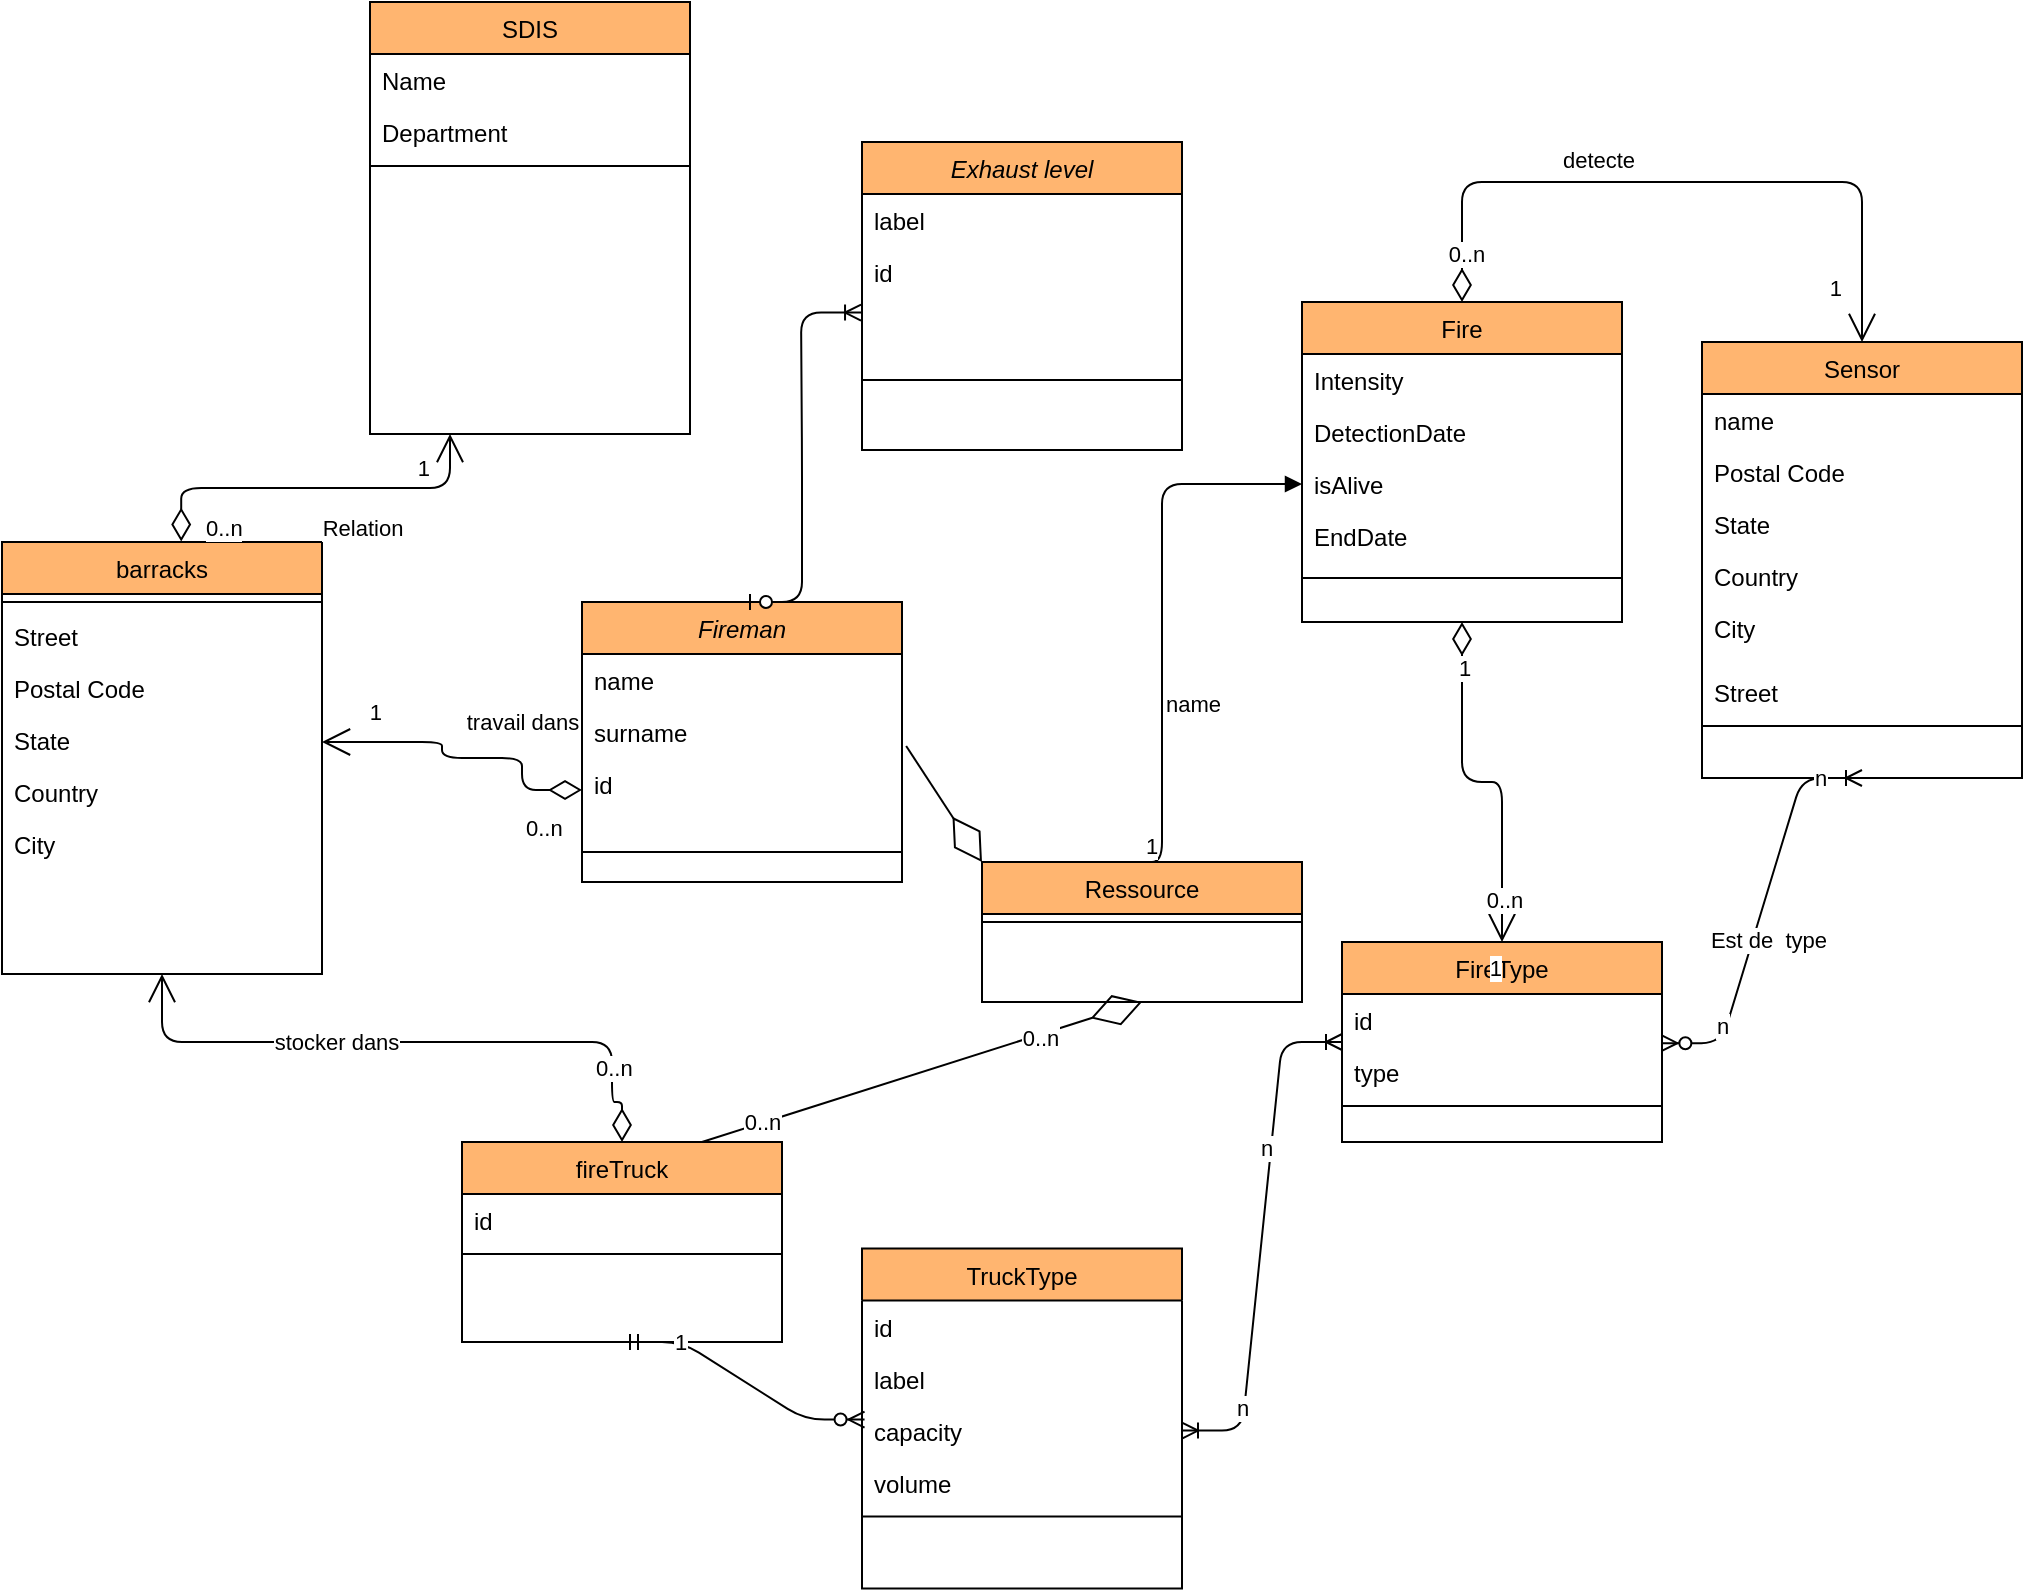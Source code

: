 <mxfile version="14.0.0" type="github">
  <diagram id="C5RBs43oDa-KdzZeNtuy" name="Page-1">
    <mxGraphModel dx="2302" dy="2361" grid="1" gridSize="10" guides="1" tooltips="1" connect="1" arrows="1" fold="1" page="1" pageScale="1" pageWidth="827" pageHeight="1169" math="0" shadow="0" extFonts="Permanent Marker^https://fonts.googleapis.com/css?family=Permanent+Marker">
      <root>
        <mxCell id="WIyWlLk6GJQsqaUBKTNV-0" />
        <mxCell id="WIyWlLk6GJQsqaUBKTNV-1" parent="WIyWlLk6GJQsqaUBKTNV-0" />
        <mxCell id="zkfFHV4jXpPFQw0GAbJ--0" value="Fireman" style="swimlane;fontStyle=2;align=center;verticalAlign=top;childLayout=stackLayout;horizontal=1;startSize=26;horizontalStack=0;resizeParent=1;resizeLast=0;collapsible=1;marginBottom=0;rounded=0;shadow=0;strokeWidth=1;fillColor=#FFB570;" parent="WIyWlLk6GJQsqaUBKTNV-1" vertex="1">
          <mxGeometry x="360" y="290" width="160" height="140" as="geometry">
            <mxRectangle x="230" y="140" width="160" height="26" as="alternateBounds" />
          </mxGeometry>
        </mxCell>
        <mxCell id="zkfFHV4jXpPFQw0GAbJ--1" value="name" style="text;align=left;verticalAlign=top;spacingLeft=4;spacingRight=4;overflow=hidden;rotatable=0;points=[[0,0.5],[1,0.5]];portConstraint=eastwest;" parent="zkfFHV4jXpPFQw0GAbJ--0" vertex="1">
          <mxGeometry y="26" width="160" height="26" as="geometry" />
        </mxCell>
        <mxCell id="zkfFHV4jXpPFQw0GAbJ--2" value="surname" style="text;align=left;verticalAlign=top;spacingLeft=4;spacingRight=4;overflow=hidden;rotatable=0;points=[[0,0.5],[1,0.5]];portConstraint=eastwest;rounded=0;shadow=0;html=0;" parent="zkfFHV4jXpPFQw0GAbJ--0" vertex="1">
          <mxGeometry y="52" width="160" height="26" as="geometry" />
        </mxCell>
        <mxCell id="zkfFHV4jXpPFQw0GAbJ--3" value="id" style="text;align=left;verticalAlign=top;spacingLeft=4;spacingRight=4;overflow=hidden;rotatable=0;points=[[0,0.5],[1,0.5]];portConstraint=eastwest;rounded=0;shadow=0;html=0;" parent="zkfFHV4jXpPFQw0GAbJ--0" vertex="1">
          <mxGeometry y="78" width="160" height="32" as="geometry" />
        </mxCell>
        <mxCell id="zkfFHV4jXpPFQw0GAbJ--4" value="" style="line;html=1;strokeWidth=1;align=left;verticalAlign=middle;spacingTop=-1;spacingLeft=3;spacingRight=3;rotatable=0;labelPosition=right;points=[];portConstraint=eastwest;" parent="zkfFHV4jXpPFQw0GAbJ--0" vertex="1">
          <mxGeometry y="110" width="160" height="30" as="geometry" />
        </mxCell>
        <mxCell id="zkfFHV4jXpPFQw0GAbJ--17" value="barracks" style="swimlane;fontStyle=0;align=center;verticalAlign=top;childLayout=stackLayout;horizontal=1;startSize=26;horizontalStack=0;resizeParent=1;resizeLast=0;collapsible=1;marginBottom=0;rounded=0;shadow=0;strokeWidth=1;fillColor=#FFB570;" parent="WIyWlLk6GJQsqaUBKTNV-1" vertex="1">
          <mxGeometry x="70" y="260" width="160" height="216" as="geometry">
            <mxRectangle x="90" y="20" width="160" height="26" as="alternateBounds" />
          </mxGeometry>
        </mxCell>
        <mxCell id="zkfFHV4jXpPFQw0GAbJ--23" value="" style="line;html=1;strokeWidth=1;align=left;verticalAlign=middle;spacingTop=-1;spacingLeft=3;spacingRight=3;rotatable=0;labelPosition=right;points=[];portConstraint=eastwest;" parent="zkfFHV4jXpPFQw0GAbJ--17" vertex="1">
          <mxGeometry y="26" width="160" height="8" as="geometry" />
        </mxCell>
        <mxCell id="6UuoRJ6_l8Mqefl_Qb9X-63" value="Street" style="text;align=left;verticalAlign=top;spacingLeft=4;spacingRight=4;overflow=hidden;rotatable=0;points=[[0,0.5],[1,0.5]];portConstraint=eastwest;rounded=0;shadow=0;html=0;" parent="zkfFHV4jXpPFQw0GAbJ--17" vertex="1">
          <mxGeometry y="34" width="160" height="26" as="geometry" />
        </mxCell>
        <mxCell id="6UuoRJ6_l8Mqefl_Qb9X-67" value="Postal Code" style="text;align=left;verticalAlign=top;spacingLeft=4;spacingRight=4;overflow=hidden;rotatable=0;points=[[0,0.5],[1,0.5]];portConstraint=eastwest;rounded=0;shadow=0;html=0;" parent="zkfFHV4jXpPFQw0GAbJ--17" vertex="1">
          <mxGeometry y="60" width="160" height="26" as="geometry" />
        </mxCell>
        <mxCell id="6UuoRJ6_l8Mqefl_Qb9X-66" value="State" style="text;align=left;verticalAlign=top;spacingLeft=4;spacingRight=4;overflow=hidden;rotatable=0;points=[[0,0.5],[1,0.5]];portConstraint=eastwest;rounded=0;shadow=0;html=0;" parent="zkfFHV4jXpPFQw0GAbJ--17" vertex="1">
          <mxGeometry y="86" width="160" height="26" as="geometry" />
        </mxCell>
        <mxCell id="6UuoRJ6_l8Mqefl_Qb9X-65" value="Country" style="text;align=left;verticalAlign=top;spacingLeft=4;spacingRight=4;overflow=hidden;rotatable=0;points=[[0,0.5],[1,0.5]];portConstraint=eastwest;rounded=0;shadow=0;html=0;" parent="zkfFHV4jXpPFQw0GAbJ--17" vertex="1">
          <mxGeometry y="112" width="160" height="26" as="geometry" />
        </mxCell>
        <mxCell id="6UuoRJ6_l8Mqefl_Qb9X-64" value="City" style="text;align=left;verticalAlign=top;spacingLeft=4;spacingRight=4;overflow=hidden;rotatable=0;points=[[0,0.5],[1,0.5]];portConstraint=eastwest;rounded=0;shadow=0;html=0;" parent="zkfFHV4jXpPFQw0GAbJ--17" vertex="1">
          <mxGeometry y="138" width="160" height="32" as="geometry" />
        </mxCell>
        <mxCell id="6XxaoCj_2Q5xRi3HVW1I-3" value="fireTruck" style="swimlane;fontStyle=0;align=center;verticalAlign=top;childLayout=stackLayout;horizontal=1;startSize=26;horizontalStack=0;resizeParent=1;resizeLast=0;collapsible=1;marginBottom=0;rounded=0;shadow=0;strokeWidth=1;fillColor=#FFB570;" parent="WIyWlLk6GJQsqaUBKTNV-1" vertex="1">
          <mxGeometry x="300" y="560" width="160" height="100" as="geometry">
            <mxRectangle x="334" y="380" width="160" height="26" as="alternateBounds" />
          </mxGeometry>
        </mxCell>
        <mxCell id="6XxaoCj_2Q5xRi3HVW1I-4" value="id" style="text;align=left;verticalAlign=top;spacingLeft=4;spacingRight=4;overflow=hidden;rotatable=0;points=[[0,0.5],[1,0.5]];portConstraint=eastwest;" parent="6XxaoCj_2Q5xRi3HVW1I-3" vertex="1">
          <mxGeometry y="26" width="160" height="26" as="geometry" />
        </mxCell>
        <mxCell id="6XxaoCj_2Q5xRi3HVW1I-9" value="" style="line;html=1;strokeWidth=1;align=left;verticalAlign=middle;spacingTop=-1;spacingLeft=3;spacingRight=3;rotatable=0;labelPosition=right;points=[];portConstraint=eastwest;" parent="6XxaoCj_2Q5xRi3HVW1I-3" vertex="1">
          <mxGeometry y="52" width="160" height="8" as="geometry" />
        </mxCell>
        <mxCell id="6XxaoCj_2Q5xRi3HVW1I-12" value="travail dans" style="endArrow=open;html=1;endSize=12;startArrow=diamondThin;startSize=14;startFill=0;edgeStyle=orthogonalEdgeStyle;exitX=0;exitY=0.5;exitDx=0;exitDy=0;" parent="WIyWlLk6GJQsqaUBKTNV-1" source="zkfFHV4jXpPFQw0GAbJ--3" target="6UuoRJ6_l8Mqefl_Qb9X-66" edge="1">
          <mxGeometry x="-0.403" y="-18" relative="1" as="geometry">
            <mxPoint x="230" y="345" as="sourcePoint" />
            <mxPoint x="260" y="240" as="targetPoint" />
            <Array as="points">
              <mxPoint x="330" y="384" />
              <mxPoint x="330" y="368" />
              <mxPoint x="290" y="368" />
              <mxPoint x="290" y="360" />
            </Array>
            <mxPoint as="offset" />
          </mxGeometry>
        </mxCell>
        <mxCell id="6XxaoCj_2Q5xRi3HVW1I-13" value="0..n" style="edgeLabel;resizable=0;html=1;align=left;verticalAlign=top;" parent="6XxaoCj_2Q5xRi3HVW1I-12" connectable="0" vertex="1">
          <mxGeometry x="-1" relative="1" as="geometry">
            <mxPoint x="-30" y="6" as="offset" />
          </mxGeometry>
        </mxCell>
        <mxCell id="6XxaoCj_2Q5xRi3HVW1I-14" value="1" style="edgeLabel;resizable=0;html=1;align=right;verticalAlign=top;" parent="6XxaoCj_2Q5xRi3HVW1I-12" connectable="0" vertex="1">
          <mxGeometry x="1" relative="1" as="geometry">
            <mxPoint x="30" y="-28" as="offset" />
          </mxGeometry>
        </mxCell>
        <mxCell id="6XxaoCj_2Q5xRi3HVW1I-15" value="stocker dans" style="endArrow=open;html=1;endSize=12;startArrow=diamondThin;startSize=14;startFill=0;edgeStyle=orthogonalEdgeStyle;exitX=0.5;exitY=0;exitDx=0;exitDy=0;entryX=0.5;entryY=1;entryDx=0;entryDy=0;" parent="WIyWlLk6GJQsqaUBKTNV-1" source="6XxaoCj_2Q5xRi3HVW1I-3" target="zkfFHV4jXpPFQw0GAbJ--17" edge="1">
          <mxGeometry x="0.233" relative="1" as="geometry">
            <mxPoint x="390" y="170" as="sourcePoint" />
            <mxPoint x="250.0" y="163.059" as="targetPoint" />
            <Array as="points">
              <mxPoint x="380" y="540" />
              <mxPoint x="375" y="540" />
              <mxPoint x="375" y="510" />
              <mxPoint x="150" y="510" />
            </Array>
            <mxPoint as="offset" />
          </mxGeometry>
        </mxCell>
        <mxCell id="6XxaoCj_2Q5xRi3HVW1I-16" value="0..n" style="edgeLabel;resizable=0;html=1;align=left;verticalAlign=top;" parent="6XxaoCj_2Q5xRi3HVW1I-15" connectable="0" vertex="1">
          <mxGeometry x="-1" relative="1" as="geometry">
            <mxPoint x="-15.16" y="-50" as="offset" />
          </mxGeometry>
        </mxCell>
        <mxCell id="6XxaoCj_2Q5xRi3HVW1I-18" value="Fire" style="swimlane;fontStyle=0;align=center;verticalAlign=top;childLayout=stackLayout;horizontal=1;startSize=26;horizontalStack=0;resizeParent=1;resizeLast=0;collapsible=1;marginBottom=0;rounded=0;shadow=0;strokeWidth=1;fillColor=#FFB570;" parent="WIyWlLk6GJQsqaUBKTNV-1" vertex="1">
          <mxGeometry x="720" y="140" width="160" height="160" as="geometry">
            <mxRectangle x="550" y="140" width="160" height="26" as="alternateBounds" />
          </mxGeometry>
        </mxCell>
        <mxCell id="6XxaoCj_2Q5xRi3HVW1I-26" value="Intensity&#xa;" style="text;align=left;verticalAlign=top;spacingLeft=4;spacingRight=4;overflow=hidden;rotatable=0;points=[[0,0.5],[1,0.5]];portConstraint=eastwest;rounded=0;shadow=0;html=0;" parent="6XxaoCj_2Q5xRi3HVW1I-18" vertex="1">
          <mxGeometry y="26" width="160" height="26" as="geometry" />
        </mxCell>
        <mxCell id="6XxaoCj_2Q5xRi3HVW1I-27" value="DetectionDate" style="text;align=left;verticalAlign=top;spacingLeft=4;spacingRight=4;overflow=hidden;rotatable=0;points=[[0,0.5],[1,0.5]];portConstraint=eastwest;rounded=0;shadow=0;html=0;" parent="6XxaoCj_2Q5xRi3HVW1I-18" vertex="1">
          <mxGeometry y="52" width="160" height="26" as="geometry" />
        </mxCell>
        <mxCell id="6XxaoCj_2Q5xRi3HVW1I-29" value="isAlive" style="text;align=left;verticalAlign=top;spacingLeft=4;spacingRight=4;overflow=hidden;rotatable=0;points=[[0,0.5],[1,0.5]];portConstraint=eastwest;rounded=0;shadow=0;html=0;" parent="6XxaoCj_2Q5xRi3HVW1I-18" vertex="1">
          <mxGeometry y="78" width="160" height="26" as="geometry" />
        </mxCell>
        <mxCell id="6XxaoCj_2Q5xRi3HVW1I-30" value="EndDate" style="text;align=left;verticalAlign=top;spacingLeft=4;spacingRight=4;overflow=hidden;rotatable=0;points=[[0,0.5],[1,0.5]];portConstraint=eastwest;rounded=0;shadow=0;html=0;" parent="6XxaoCj_2Q5xRi3HVW1I-18" vertex="1">
          <mxGeometry y="104" width="160" height="30" as="geometry" />
        </mxCell>
        <mxCell id="6XxaoCj_2Q5xRi3HVW1I-24" value="" style="line;html=1;strokeWidth=1;align=left;verticalAlign=middle;spacingTop=-1;spacingLeft=3;spacingRight=3;rotatable=0;labelPosition=right;points=[];portConstraint=eastwest;" parent="6XxaoCj_2Q5xRi3HVW1I-18" vertex="1">
          <mxGeometry y="134" width="160" height="8" as="geometry" />
        </mxCell>
        <mxCell id="6XxaoCj_2Q5xRi3HVW1I-31" value="SDIS" style="swimlane;fontStyle=0;align=center;verticalAlign=top;childLayout=stackLayout;horizontal=1;startSize=26;horizontalStack=0;resizeParent=1;resizeLast=0;collapsible=1;marginBottom=0;rounded=0;shadow=0;strokeWidth=1;fillColor=#FFB570;" parent="WIyWlLk6GJQsqaUBKTNV-1" vertex="1">
          <mxGeometry x="254" y="-10" width="160" height="216" as="geometry">
            <mxRectangle x="550" y="140" width="160" height="26" as="alternateBounds" />
          </mxGeometry>
        </mxCell>
        <mxCell id="6XxaoCj_2Q5xRi3HVW1I-32" value="Name&#xa;" style="text;align=left;verticalAlign=top;spacingLeft=4;spacingRight=4;overflow=hidden;rotatable=0;points=[[0,0.5],[1,0.5]];portConstraint=eastwest;" parent="6XxaoCj_2Q5xRi3HVW1I-31" vertex="1">
          <mxGeometry y="26" width="160" height="26" as="geometry" />
        </mxCell>
        <mxCell id="6XxaoCj_2Q5xRi3HVW1I-34" value="Department&#xa;" style="text;align=left;verticalAlign=top;spacingLeft=4;spacingRight=4;overflow=hidden;rotatable=0;points=[[0,0.5],[1,0.5]];portConstraint=eastwest;rounded=0;shadow=0;html=0;" parent="6XxaoCj_2Q5xRi3HVW1I-31" vertex="1">
          <mxGeometry y="52" width="160" height="26" as="geometry" />
        </mxCell>
        <mxCell id="6XxaoCj_2Q5xRi3HVW1I-37" value="" style="line;html=1;strokeWidth=1;align=left;verticalAlign=middle;spacingTop=-1;spacingLeft=3;spacingRight=3;rotatable=0;labelPosition=right;points=[];portConstraint=eastwest;" parent="6XxaoCj_2Q5xRi3HVW1I-31" vertex="1">
          <mxGeometry y="78" width="160" height="8" as="geometry" />
        </mxCell>
        <mxCell id="6XxaoCj_2Q5xRi3HVW1I-41" value="Relation" style="endArrow=open;html=1;endSize=12;startArrow=diamondThin;startSize=14;startFill=0;edgeStyle=orthogonalEdgeStyle;exitX=0.56;exitY=-0.001;exitDx=0;exitDy=0;exitPerimeter=0;entryX=0.25;entryY=1;entryDx=0;entryDy=0;" parent="WIyWlLk6GJQsqaUBKTNV-1" source="zkfFHV4jXpPFQw0GAbJ--17" target="6XxaoCj_2Q5xRi3HVW1I-31" edge="1">
          <mxGeometry x="0.25" y="-20" relative="1" as="geometry">
            <mxPoint x="170" y="-40" as="sourcePoint" />
            <mxPoint x="330" y="-40" as="targetPoint" />
            <mxPoint as="offset" />
          </mxGeometry>
        </mxCell>
        <mxCell id="6XxaoCj_2Q5xRi3HVW1I-42" value="0..n" style="edgeLabel;resizable=0;html=1;align=left;verticalAlign=top;" parent="6XxaoCj_2Q5xRi3HVW1I-41" connectable="0" vertex="1">
          <mxGeometry x="-1" relative="1" as="geometry">
            <mxPoint x="10.4" y="-19.78" as="offset" />
          </mxGeometry>
        </mxCell>
        <mxCell id="6XxaoCj_2Q5xRi3HVW1I-43" value="1" style="edgeLabel;resizable=0;html=1;align=right;verticalAlign=top;" parent="6XxaoCj_2Q5xRi3HVW1I-41" connectable="0" vertex="1">
          <mxGeometry x="1" relative="1" as="geometry">
            <mxPoint x="-10" y="3.97" as="offset" />
          </mxGeometry>
        </mxCell>
        <mxCell id="6XxaoCj_2Q5xRi3HVW1I-48" value="Ressource" style="swimlane;fontStyle=0;align=center;verticalAlign=top;childLayout=stackLayout;horizontal=1;startSize=26;horizontalStack=0;resizeParent=1;resizeLast=0;collapsible=1;marginBottom=0;rounded=0;shadow=0;strokeWidth=1;fillColor=#FFB570;" parent="WIyWlLk6GJQsqaUBKTNV-1" vertex="1">
          <mxGeometry x="560" y="420" width="160" height="70" as="geometry">
            <mxRectangle x="550" y="140" width="160" height="26" as="alternateBounds" />
          </mxGeometry>
        </mxCell>
        <mxCell id="6XxaoCj_2Q5xRi3HVW1I-54" value="" style="line;html=1;strokeWidth=1;align=left;verticalAlign=middle;spacingTop=-1;spacingLeft=3;spacingRight=3;rotatable=0;labelPosition=right;points=[];portConstraint=eastwest;" parent="6XxaoCj_2Q5xRi3HVW1I-48" vertex="1">
          <mxGeometry y="26" width="160" height="8" as="geometry" />
        </mxCell>
        <mxCell id="6XxaoCj_2Q5xRi3HVW1I-56" value="name" style="endArrow=block;endFill=1;html=1;edgeStyle=orthogonalEdgeStyle;align=left;verticalAlign=top;exitX=0.5;exitY=0;exitDx=0;exitDy=0;entryX=0;entryY=0.5;entryDx=0;entryDy=0;" parent="WIyWlLk6GJQsqaUBKTNV-1" source="6XxaoCj_2Q5xRi3HVW1I-48" target="6XxaoCj_2Q5xRi3HVW1I-29" edge="1">
          <mxGeometry x="-0.238" relative="1" as="geometry">
            <mxPoint x="560" y="117" as="sourcePoint" />
            <mxPoint x="670" y="210" as="targetPoint" />
            <mxPoint as="offset" />
            <Array as="points">
              <mxPoint x="650" y="231" />
            </Array>
          </mxGeometry>
        </mxCell>
        <mxCell id="6XxaoCj_2Q5xRi3HVW1I-57" value="1" style="edgeLabel;resizable=0;html=1;align=left;verticalAlign=bottom;" parent="6XxaoCj_2Q5xRi3HVW1I-56" connectable="0" vertex="1">
          <mxGeometry x="-1" relative="1" as="geometry" />
        </mxCell>
        <mxCell id="6XxaoCj_2Q5xRi3HVW1I-65" value="" style="endArrow=diamondThin;endFill=0;endSize=24;html=1;exitX=1.013;exitY=0.769;exitDx=0;exitDy=0;entryX=0;entryY=0;entryDx=0;entryDy=0;exitPerimeter=0;" parent="WIyWlLk6GJQsqaUBKTNV-1" source="zkfFHV4jXpPFQw0GAbJ--2" target="6XxaoCj_2Q5xRi3HVW1I-48" edge="1">
          <mxGeometry width="160" relative="1" as="geometry">
            <mxPoint x="250" y="280.32" as="sourcePoint" />
            <mxPoint x="398.08" y="279.998" as="targetPoint" />
          </mxGeometry>
        </mxCell>
        <mxCell id="6XxaoCj_2Q5xRi3HVW1I-66" value="" style="endArrow=diamondThin;endFill=0;endSize=24;html=1;exitX=0.75;exitY=0;exitDx=0;exitDy=0;entryX=0.5;entryY=1;entryDx=0;entryDy=0;" parent="WIyWlLk6GJQsqaUBKTNV-1" source="6XxaoCj_2Q5xRi3HVW1I-3" target="6XxaoCj_2Q5xRi3HVW1I-48" edge="1">
          <mxGeometry width="160" relative="1" as="geometry">
            <mxPoint x="344" y="345" as="sourcePoint" />
            <mxPoint x="520" y="466" as="targetPoint" />
            <Array as="points" />
          </mxGeometry>
        </mxCell>
        <mxCell id="6UuoRJ6_l8Mqefl_Qb9X-54" value="0..n" style="edgeLabel;html=1;align=center;verticalAlign=middle;resizable=0;points=[];" parent="6XxaoCj_2Q5xRi3HVW1I-66" vertex="1" connectable="0">
          <mxGeometry x="0.531" y="-1" relative="1" as="geometry">
            <mxPoint as="offset" />
          </mxGeometry>
        </mxCell>
        <mxCell id="TliI0fEr58T3ftXOWLpj-0" value="Sensor" style="swimlane;fontStyle=0;align=center;verticalAlign=top;childLayout=stackLayout;horizontal=1;startSize=26;horizontalStack=0;resizeParent=1;resizeLast=0;collapsible=1;marginBottom=0;rounded=0;shadow=0;strokeWidth=1;fillColor=#FFB570;" parent="WIyWlLk6GJQsqaUBKTNV-1" vertex="1">
          <mxGeometry x="920" y="160" width="160" height="218" as="geometry">
            <mxRectangle x="550" y="140" width="160" height="26" as="alternateBounds" />
          </mxGeometry>
        </mxCell>
        <mxCell id="TliI0fEr58T3ftXOWLpj-1" value="name" style="text;align=left;verticalAlign=top;spacingLeft=4;spacingRight=4;overflow=hidden;rotatable=0;points=[[0,0.5],[1,0.5]];portConstraint=eastwest;" parent="TliI0fEr58T3ftXOWLpj-0" vertex="1">
          <mxGeometry y="26" width="160" height="26" as="geometry" />
        </mxCell>
        <mxCell id="6UuoRJ6_l8Mqefl_Qb9X-62" value="Postal Code" style="text;align=left;verticalAlign=top;spacingLeft=4;spacingRight=4;overflow=hidden;rotatable=0;points=[[0,0.5],[1,0.5]];portConstraint=eastwest;rounded=0;shadow=0;html=0;" parent="TliI0fEr58T3ftXOWLpj-0" vertex="1">
          <mxGeometry y="52" width="160" height="26" as="geometry" />
        </mxCell>
        <mxCell id="6UuoRJ6_l8Mqefl_Qb9X-61" value="State" style="text;align=left;verticalAlign=top;spacingLeft=4;spacingRight=4;overflow=hidden;rotatable=0;points=[[0,0.5],[1,0.5]];portConstraint=eastwest;rounded=0;shadow=0;html=0;" parent="TliI0fEr58T3ftXOWLpj-0" vertex="1">
          <mxGeometry y="78" width="160" height="26" as="geometry" />
        </mxCell>
        <mxCell id="6UuoRJ6_l8Mqefl_Qb9X-60" value="Country" style="text;align=left;verticalAlign=top;spacingLeft=4;spacingRight=4;overflow=hidden;rotatable=0;points=[[0,0.5],[1,0.5]];portConstraint=eastwest;rounded=0;shadow=0;html=0;" parent="TliI0fEr58T3ftXOWLpj-0" vertex="1">
          <mxGeometry y="104" width="160" height="26" as="geometry" />
        </mxCell>
        <mxCell id="6UuoRJ6_l8Mqefl_Qb9X-59" value="City" style="text;align=left;verticalAlign=top;spacingLeft=4;spacingRight=4;overflow=hidden;rotatable=0;points=[[0,0.5],[1,0.5]];portConstraint=eastwest;rounded=0;shadow=0;html=0;" parent="TliI0fEr58T3ftXOWLpj-0" vertex="1">
          <mxGeometry y="130" width="160" height="32" as="geometry" />
        </mxCell>
        <mxCell id="6UuoRJ6_l8Mqefl_Qb9X-58" value="Street" style="text;align=left;verticalAlign=top;spacingLeft=4;spacingRight=4;overflow=hidden;rotatable=0;points=[[0,0.5],[1,0.5]];portConstraint=eastwest;rounded=0;shadow=0;html=0;" parent="TliI0fEr58T3ftXOWLpj-0" vertex="1">
          <mxGeometry y="162" width="160" height="26" as="geometry" />
        </mxCell>
        <mxCell id="TliI0fEr58T3ftXOWLpj-10" value="" style="line;html=1;strokeWidth=1;align=left;verticalAlign=middle;spacingTop=-1;spacingLeft=3;spacingRight=3;rotatable=0;labelPosition=right;points=[];portConstraint=eastwest;" parent="TliI0fEr58T3ftXOWLpj-0" vertex="1">
          <mxGeometry y="188" width="160" height="8" as="geometry" />
        </mxCell>
        <mxCell id="TliI0fEr58T3ftXOWLpj-13" value="detecte" style="endArrow=open;html=1;endSize=12;startArrow=diamondThin;startSize=14;startFill=0;edgeStyle=orthogonalEdgeStyle;exitX=0.5;exitY=0;exitDx=0;exitDy=0;entryX=0.5;entryY=0;entryDx=0;entryDy=0;" parent="WIyWlLk6GJQsqaUBKTNV-1" source="6XxaoCj_2Q5xRi3HVW1I-18" edge="1" target="TliI0fEr58T3ftXOWLpj-0">
          <mxGeometry x="-0.247" y="11" relative="1" as="geometry">
            <mxPoint x="630" y="380" as="sourcePoint" />
            <mxPoint x="900" y="-283" as="targetPoint" />
            <mxPoint as="offset" />
            <Array as="points">
              <mxPoint x="800" y="80" />
              <mxPoint x="1000" y="80" />
            </Array>
          </mxGeometry>
        </mxCell>
        <mxCell id="TliI0fEr58T3ftXOWLpj-15" value="1" style="edgeLabel;resizable=0;html=1;align=right;verticalAlign=top;" parent="TliI0fEr58T3ftXOWLpj-13" connectable="0" vertex="1">
          <mxGeometry x="1" relative="1" as="geometry">
            <mxPoint x="-10" y="-40" as="offset" />
          </mxGeometry>
        </mxCell>
        <mxCell id="6UuoRJ6_l8Mqefl_Qb9X-55" value="0..n" style="edgeLabel;html=1;align=center;verticalAlign=middle;resizable=0;points=[];" parent="TliI0fEr58T3ftXOWLpj-13" vertex="1" connectable="0">
          <mxGeometry x="-0.855" y="-2" relative="1" as="geometry">
            <mxPoint as="offset" />
          </mxGeometry>
        </mxCell>
        <mxCell id="6UuoRJ6_l8Mqefl_Qb9X-6" value="FireType" style="swimlane;fontStyle=0;align=center;verticalAlign=top;childLayout=stackLayout;horizontal=1;startSize=26;horizontalStack=0;resizeParent=1;resizeLast=0;collapsible=1;marginBottom=0;rounded=0;shadow=0;strokeWidth=1;fillColor=#FFB570;" parent="WIyWlLk6GJQsqaUBKTNV-1" vertex="1">
          <mxGeometry x="740" y="460" width="160" height="100" as="geometry">
            <mxRectangle x="590" y="510" width="160" height="26" as="alternateBounds" />
          </mxGeometry>
        </mxCell>
        <mxCell id="6UuoRJ6_l8Mqefl_Qb9X-7" value="id" style="text;align=left;verticalAlign=top;spacingLeft=4;spacingRight=4;overflow=hidden;rotatable=0;points=[[0,0.5],[1,0.5]];portConstraint=eastwest;" parent="6UuoRJ6_l8Mqefl_Qb9X-6" vertex="1">
          <mxGeometry y="26" width="160" height="26" as="geometry" />
        </mxCell>
        <mxCell id="6UuoRJ6_l8Mqefl_Qb9X-8" value="type&#xa;" style="text;align=left;verticalAlign=top;spacingLeft=4;spacingRight=4;overflow=hidden;rotatable=0;points=[[0,0.5],[1,0.5]];portConstraint=eastwest;" parent="6UuoRJ6_l8Mqefl_Qb9X-6" vertex="1">
          <mxGeometry y="52" width="160" height="26" as="geometry" />
        </mxCell>
        <mxCell id="6UuoRJ6_l8Mqefl_Qb9X-9" value="" style="line;html=1;strokeWidth=1;align=left;verticalAlign=middle;spacingTop=-1;spacingLeft=3;spacingRight=3;rotatable=0;labelPosition=right;points=[];portConstraint=eastwest;" parent="6UuoRJ6_l8Mqefl_Qb9X-6" vertex="1">
          <mxGeometry y="78" width="160" height="8" as="geometry" />
        </mxCell>
        <mxCell id="6UuoRJ6_l8Mqefl_Qb9X-10" value="" style="edgeStyle=entityRelationEdgeStyle;fontSize=12;html=1;endArrow=ERoneToMany;startArrow=ERzeroToMany;entryX=0.5;entryY=1;entryDx=0;entryDy=0;exitX=0.998;exitY=0.946;exitDx=0;exitDy=0;exitPerimeter=0;" parent="WIyWlLk6GJQsqaUBKTNV-1" source="6UuoRJ6_l8Mqefl_Qb9X-7" target="TliI0fEr58T3ftXOWLpj-0" edge="1">
          <mxGeometry width="100" height="100" relative="1" as="geometry">
            <mxPoint x="610" y="430" as="sourcePoint" />
            <mxPoint x="710" y="330" as="targetPoint" />
          </mxGeometry>
        </mxCell>
        <mxCell id="6UuoRJ6_l8Mqefl_Qb9X-11" value="Est de&amp;nbsp; type" style="edgeLabel;html=1;align=center;verticalAlign=middle;resizable=0;points=[];" parent="6UuoRJ6_l8Mqefl_Qb9X-10" vertex="1" connectable="0">
          <mxGeometry x="-0.147" y="-1" relative="1" as="geometry">
            <mxPoint x="5.92" as="offset" />
          </mxGeometry>
        </mxCell>
        <mxCell id="6UuoRJ6_l8Mqefl_Qb9X-15" value="n" style="edgeLabel;html=1;align=center;verticalAlign=middle;resizable=0;points=[];" parent="6UuoRJ6_l8Mqefl_Qb9X-10" vertex="1" connectable="0">
          <mxGeometry x="0.787" relative="1" as="geometry">
            <mxPoint as="offset" />
          </mxGeometry>
        </mxCell>
        <mxCell id="6UuoRJ6_l8Mqefl_Qb9X-16" value="n" style="edgeLabel;html=1;align=center;verticalAlign=middle;resizable=0;points=[];" parent="6UuoRJ6_l8Mqefl_Qb9X-10" vertex="1" connectable="0">
          <mxGeometry x="-0.614" y="3" relative="1" as="geometry">
            <mxPoint as="offset" />
          </mxGeometry>
        </mxCell>
        <mxCell id="6UuoRJ6_l8Mqefl_Qb9X-17" value="" style="edgeStyle=entityRelationEdgeStyle;fontSize=12;html=1;endArrow=ERoneToMany;startArrow=ERoneToMany;entryX=0;entryY=0.923;entryDx=0;entryDy=0;entryPerimeter=0;exitX=1;exitY=0.5;exitDx=0;exitDy=0;" parent="WIyWlLk6GJQsqaUBKTNV-1" source="6UuoRJ6_l8Mqefl_Qb9X-47" target="6UuoRJ6_l8Mqefl_Qb9X-7" edge="1">
          <mxGeometry width="100" height="100" relative="1" as="geometry">
            <mxPoint x="598.16" y="605" as="sourcePoint" />
            <mxPoint x="568.16" y="740" as="targetPoint" />
          </mxGeometry>
        </mxCell>
        <mxCell id="6UuoRJ6_l8Mqefl_Qb9X-18" value="n" style="edgeLabel;html=1;align=center;verticalAlign=middle;resizable=0;points=[];" parent="6UuoRJ6_l8Mqefl_Qb9X-17" vertex="1" connectable="0">
          <mxGeometry x="-0.678" y="1" relative="1" as="geometry">
            <mxPoint as="offset" />
          </mxGeometry>
        </mxCell>
        <mxCell id="6UuoRJ6_l8Mqefl_Qb9X-19" value="n" style="edgeLabel;html=1;align=center;verticalAlign=middle;resizable=0;points=[];" parent="6UuoRJ6_l8Mqefl_Qb9X-17" vertex="1" connectable="0">
          <mxGeometry x="0.346" y="3" relative="1" as="geometry">
            <mxPoint as="offset" />
          </mxGeometry>
        </mxCell>
        <mxCell id="6UuoRJ6_l8Mqefl_Qb9X-22" value="TruckType" style="swimlane;fontStyle=0;align=center;verticalAlign=top;childLayout=stackLayout;horizontal=1;startSize=26;horizontalStack=0;resizeParent=1;resizeLast=0;collapsible=1;marginBottom=0;rounded=0;shadow=0;strokeWidth=1;fillColor=#FFB570;" parent="WIyWlLk6GJQsqaUBKTNV-1" vertex="1">
          <mxGeometry x="500" y="613.27" width="160" height="170" as="geometry">
            <mxRectangle x="334" y="380" width="160" height="26" as="alternateBounds" />
          </mxGeometry>
        </mxCell>
        <mxCell id="6UuoRJ6_l8Mqefl_Qb9X-23" value="id" style="text;align=left;verticalAlign=top;spacingLeft=4;spacingRight=4;overflow=hidden;rotatable=0;points=[[0,0.5],[1,0.5]];portConstraint=eastwest;" parent="6UuoRJ6_l8Mqefl_Qb9X-22" vertex="1">
          <mxGeometry y="26" width="160" height="26" as="geometry" />
        </mxCell>
        <mxCell id="6UuoRJ6_l8Mqefl_Qb9X-49" value="label" style="text;align=left;verticalAlign=top;spacingLeft=4;spacingRight=4;overflow=hidden;rotatable=0;points=[[0,0.5],[1,0.5]];portConstraint=eastwest;" parent="6UuoRJ6_l8Mqefl_Qb9X-22" vertex="1">
          <mxGeometry y="52" width="160" height="26" as="geometry" />
        </mxCell>
        <mxCell id="6UuoRJ6_l8Mqefl_Qb9X-47" value="capacity" style="text;align=left;verticalAlign=top;spacingLeft=4;spacingRight=4;overflow=hidden;rotatable=0;points=[[0,0.5],[1,0.5]];portConstraint=eastwest;" parent="6UuoRJ6_l8Mqefl_Qb9X-22" vertex="1">
          <mxGeometry y="78" width="160" height="26" as="geometry" />
        </mxCell>
        <mxCell id="6UuoRJ6_l8Mqefl_Qb9X-48" value="volume" style="text;align=left;verticalAlign=top;spacingLeft=4;spacingRight=4;overflow=hidden;rotatable=0;points=[[0,0.5],[1,0.5]];portConstraint=eastwest;" parent="6UuoRJ6_l8Mqefl_Qb9X-22" vertex="1">
          <mxGeometry y="104" width="160" height="26" as="geometry" />
        </mxCell>
        <mxCell id="6UuoRJ6_l8Mqefl_Qb9X-25" value="" style="line;html=1;strokeWidth=1;align=left;verticalAlign=middle;spacingTop=-1;spacingLeft=3;spacingRight=3;rotatable=0;labelPosition=right;points=[];portConstraint=eastwest;" parent="6UuoRJ6_l8Mqefl_Qb9X-22" vertex="1">
          <mxGeometry y="130" width="160" height="8" as="geometry" />
        </mxCell>
        <mxCell id="6UuoRJ6_l8Mqefl_Qb9X-26" value="Exhaust level" style="swimlane;fontStyle=2;align=center;verticalAlign=top;childLayout=stackLayout;horizontal=1;startSize=26;horizontalStack=0;resizeParent=1;resizeLast=0;collapsible=1;marginBottom=0;rounded=0;shadow=0;strokeWidth=1;fillColor=#FFB570;" parent="WIyWlLk6GJQsqaUBKTNV-1" vertex="1">
          <mxGeometry x="500" y="60" width="160" height="154" as="geometry">
            <mxRectangle x="230" y="140" width="160" height="26" as="alternateBounds" />
          </mxGeometry>
        </mxCell>
        <mxCell id="6UuoRJ6_l8Mqefl_Qb9X-28" value="label" style="text;align=left;verticalAlign=top;spacingLeft=4;spacingRight=4;overflow=hidden;rotatable=0;points=[[0,0.5],[1,0.5]];portConstraint=eastwest;rounded=0;shadow=0;html=0;" parent="6UuoRJ6_l8Mqefl_Qb9X-26" vertex="1">
          <mxGeometry y="26" width="160" height="26" as="geometry" />
        </mxCell>
        <mxCell id="6UuoRJ6_l8Mqefl_Qb9X-29" value="id" style="text;align=left;verticalAlign=top;spacingLeft=4;spacingRight=4;overflow=hidden;rotatable=0;points=[[0,0.5],[1,0.5]];portConstraint=eastwest;rounded=0;shadow=0;html=0;" parent="6UuoRJ6_l8Mqefl_Qb9X-26" vertex="1">
          <mxGeometry y="52" width="160" height="32" as="geometry" />
        </mxCell>
        <mxCell id="6UuoRJ6_l8Mqefl_Qb9X-31" value="" style="line;html=1;strokeWidth=1;align=left;verticalAlign=middle;spacingTop=-1;spacingLeft=3;spacingRight=3;rotatable=0;labelPosition=right;points=[];portConstraint=eastwest;" parent="6UuoRJ6_l8Mqefl_Qb9X-26" vertex="1">
          <mxGeometry y="84" width="160" height="70" as="geometry" />
        </mxCell>
        <mxCell id="6UuoRJ6_l8Mqefl_Qb9X-32" value="" style="edgeStyle=entityRelationEdgeStyle;fontSize=12;html=1;endArrow=ERoneToMany;startArrow=ERzeroToOne;entryX=-0.003;entryY=1.04;entryDx=0;entryDy=0;exitX=0.5;exitY=0;exitDx=0;exitDy=0;entryPerimeter=0;" parent="WIyWlLk6GJQsqaUBKTNV-1" source="zkfFHV4jXpPFQw0GAbJ--0" target="6UuoRJ6_l8Mqefl_Qb9X-29" edge="1">
          <mxGeometry width="100" height="100" relative="1" as="geometry">
            <mxPoint x="-420" y="360" as="sourcePoint" />
            <mxPoint x="-320" y="260" as="targetPoint" />
          </mxGeometry>
        </mxCell>
        <mxCell id="6UuoRJ6_l8Mqefl_Qb9X-50" value="" style="edgeStyle=entityRelationEdgeStyle;fontSize=12;html=1;endArrow=ERzeroToMany;startArrow=ERmandOne;exitX=0.5;exitY=1;exitDx=0;exitDy=0;entryX=0.008;entryY=0.288;entryDx=0;entryDy=0;entryPerimeter=0;" parent="WIyWlLk6GJQsqaUBKTNV-1" source="6XxaoCj_2Q5xRi3HVW1I-3" target="6UuoRJ6_l8Mqefl_Qb9X-47" edge="1">
          <mxGeometry width="100" height="100" relative="1" as="geometry">
            <mxPoint x="258.16" y="830" as="sourcePoint" />
            <mxPoint x="528.16" y="790" as="targetPoint" />
          </mxGeometry>
        </mxCell>
        <mxCell id="6UuoRJ6_l8Mqefl_Qb9X-51" value="1" style="edgeLabel;html=1;align=center;verticalAlign=middle;resizable=0;points=[];" parent="6UuoRJ6_l8Mqefl_Qb9X-50" vertex="1" connectable="0">
          <mxGeometry x="-0.567" relative="1" as="geometry">
            <mxPoint as="offset" />
          </mxGeometry>
        </mxCell>
        <mxCell id="6UuoRJ6_l8Mqefl_Qb9X-53" value="0..n" style="edgeLabel;html=1;align=center;verticalAlign=middle;resizable=0;points=[];" parent="6UuoRJ6_l8Mqefl_Qb9X-50" vertex="1" connectable="0">
          <mxGeometry x="0.543" relative="1" as="geometry">
            <mxPoint x="-20.85" y="-148.49" as="offset" />
          </mxGeometry>
        </mxCell>
        <mxCell id="TBAeQBFonvdvRJI--tFz-4" value="" style="endArrow=open;html=1;endSize=12;startArrow=diamondThin;startSize=14;startFill=0;edgeStyle=orthogonalEdgeStyle;exitX=0.5;exitY=1;exitDx=0;exitDy=0;entryX=0.5;entryY=0;entryDx=0;entryDy=0;" edge="1" parent="WIyWlLk6GJQsqaUBKTNV-1" source="6XxaoCj_2Q5xRi3HVW1I-18" target="6UuoRJ6_l8Mqefl_Qb9X-6">
          <mxGeometry relative="1" as="geometry">
            <mxPoint x="790" y="370" as="sourcePoint" />
            <mxPoint x="950" y="370" as="targetPoint" />
          </mxGeometry>
        </mxCell>
        <mxCell id="TBAeQBFonvdvRJI--tFz-6" value="1" style="edgeLabel;resizable=0;html=1;align=right;verticalAlign=top;" connectable="0" vertex="1" parent="TBAeQBFonvdvRJI--tFz-4">
          <mxGeometry x="1" relative="1" as="geometry" />
        </mxCell>
        <mxCell id="TBAeQBFonvdvRJI--tFz-7" value="1" style="edgeLabel;html=1;align=center;verticalAlign=middle;resizable=0;points=[];" vertex="1" connectable="0" parent="TBAeQBFonvdvRJI--tFz-4">
          <mxGeometry x="-0.743" y="1" relative="1" as="geometry">
            <mxPoint as="offset" />
          </mxGeometry>
        </mxCell>
        <mxCell id="TBAeQBFonvdvRJI--tFz-8" value="&lt;span style=&quot;text-align: left&quot;&gt;0..n&lt;/span&gt;" style="edgeLabel;html=1;align=center;verticalAlign=middle;resizable=0;points=[];" vertex="1" connectable="0" parent="TBAeQBFonvdvRJI--tFz-4">
          <mxGeometry x="0.762" y="1" relative="1" as="geometry">
            <mxPoint as="offset" />
          </mxGeometry>
        </mxCell>
      </root>
    </mxGraphModel>
  </diagram>
</mxfile>
